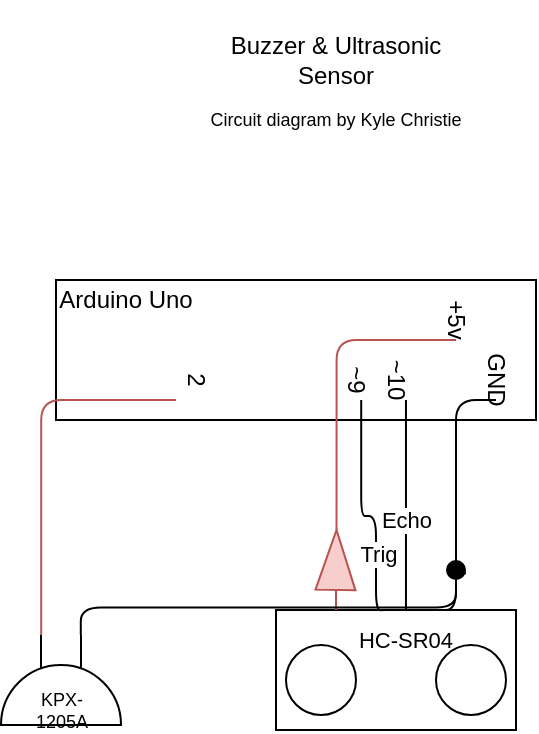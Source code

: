 <mxfile version="13.4.6" type="device"><diagram name="Page-1" id="7e0a89b8-554c-2b80-1dc8-d5c74ca68de4"><mxGraphModel dx="1237" dy="668" grid="1" gridSize="10" guides="1" tooltips="1" connect="1" arrows="1" fold="1" page="1" pageScale="1" pageWidth="1100" pageHeight="850" background="#ffffff" math="0" shadow="0"><root><mxCell id="0"/><mxCell id="1" parent="0"/><mxCell id="tWwHZ7vL-gijrNWk6enp-43" value="" style="group" vertex="1" connectable="0" parent="1"><mxGeometry x="372.5" y="60" width="267.5" height="365" as="geometry"/></mxCell><mxCell id="tWwHZ7vL-gijrNWk6enp-10" value="Buzzer &amp;amp; Ultrasonic Sensor" style="text;html=1;strokeColor=none;fillColor=none;align=center;verticalAlign=middle;whiteSpace=wrap;rounded=0;" vertex="1" parent="tWwHZ7vL-gijrNWk6enp-43"><mxGeometry x="97.5" width="140" height="60" as="geometry"/></mxCell><mxCell id="tWwHZ7vL-gijrNWk6enp-11" value="" style="group" vertex="1" connectable="0" parent="tWwHZ7vL-gijrNWk6enp-43"><mxGeometry x="7.5" y="140" width="260" height="70" as="geometry"/></mxCell><mxCell id="tWwHZ7vL-gijrNWk6enp-1" value="" style="rounded=0;whiteSpace=wrap;html=1;" vertex="1" parent="tWwHZ7vL-gijrNWk6enp-11"><mxGeometry x="20" width="240" height="70" as="geometry"/></mxCell><mxCell id="tWwHZ7vL-gijrNWk6enp-3" value="Arduino Uno" style="text;html=1;strokeColor=none;fillColor=none;align=center;verticalAlign=middle;whiteSpace=wrap;rounded=0;" vertex="1" parent="tWwHZ7vL-gijrNWk6enp-11"><mxGeometry width="110" height="20" as="geometry"/></mxCell><mxCell id="tWwHZ7vL-gijrNWk6enp-4" value="2" style="text;html=1;strokeColor=none;fillColor=none;align=center;verticalAlign=middle;whiteSpace=wrap;rounded=0;rotation=90;" vertex="1" parent="tWwHZ7vL-gijrNWk6enp-11"><mxGeometry x="70" y="40" width="40" height="20" as="geometry"/></mxCell><mxCell id="tWwHZ7vL-gijrNWk6enp-5" value="~9" style="text;html=1;strokeColor=none;fillColor=none;align=center;verticalAlign=middle;whiteSpace=wrap;rounded=0;rotation=90;" vertex="1" parent="tWwHZ7vL-gijrNWk6enp-11"><mxGeometry x="150" y="40" width="40" height="20" as="geometry"/></mxCell><mxCell id="tWwHZ7vL-gijrNWk6enp-6" value="~10" style="text;html=1;strokeColor=none;fillColor=none;align=center;verticalAlign=middle;whiteSpace=wrap;rounded=0;rotation=90;" vertex="1" parent="tWwHZ7vL-gijrNWk6enp-11"><mxGeometry x="170" y="40" width="40" height="20" as="geometry"/></mxCell><mxCell id="tWwHZ7vL-gijrNWk6enp-7" value="GND" style="text;html=1;strokeColor=none;fillColor=none;align=center;verticalAlign=middle;whiteSpace=wrap;rounded=0;rotation=90;" vertex="1" parent="tWwHZ7vL-gijrNWk6enp-11"><mxGeometry x="220" y="40" width="40" height="20" as="geometry"/></mxCell><mxCell id="tWwHZ7vL-gijrNWk6enp-8" value="+5v" style="text;html=1;strokeColor=none;fillColor=none;align=center;verticalAlign=middle;whiteSpace=wrap;rounded=0;rotation=90;" vertex="1" parent="tWwHZ7vL-gijrNWk6enp-11"><mxGeometry x="200" y="10" width="40" height="20" as="geometry"/></mxCell><mxCell id="tWwHZ7vL-gijrNWk6enp-12" value="" style="pointerEvents=1;verticalLabelPosition=bottom;shadow=0;dashed=0;align=center;html=1;verticalAlign=top;shape=mxgraph.electrical.electro-mechanical.buzzer;rotation=-90;" vertex="1" parent="tWwHZ7vL-gijrNWk6enp-43"><mxGeometry x="7.5" y="310" width="45" height="60" as="geometry"/></mxCell><mxCell id="tWwHZ7vL-gijrNWk6enp-23" value="" style="group" vertex="1" connectable="0" parent="tWwHZ7vL-gijrNWk6enp-43"><mxGeometry x="137.5" y="290" width="120" height="75" as="geometry"/></mxCell><mxCell id="tWwHZ7vL-gijrNWk6enp-13" value="" style="rounded=0;whiteSpace=wrap;html=1;" vertex="1" parent="tWwHZ7vL-gijrNWk6enp-23"><mxGeometry y="15" width="120" height="60" as="geometry"/></mxCell><mxCell id="tWwHZ7vL-gijrNWk6enp-14" value="" style="ellipse;whiteSpace=wrap;html=1;aspect=fixed;" vertex="1" parent="tWwHZ7vL-gijrNWk6enp-23"><mxGeometry x="5" y="32.5" width="35" height="35" as="geometry"/></mxCell><mxCell id="tWwHZ7vL-gijrNWk6enp-15" value="" style="ellipse;whiteSpace=wrap;html=1;aspect=fixed;" vertex="1" parent="tWwHZ7vL-gijrNWk6enp-23"><mxGeometry x="80" y="32.5" width="35" height="35" as="geometry"/></mxCell><mxCell id="tWwHZ7vL-gijrNWk6enp-16" value="HC-SR04" style="text;html=1;strokeColor=none;fillColor=none;align=center;verticalAlign=middle;whiteSpace=wrap;rounded=0;fontSize=11;" vertex="1" parent="tWwHZ7vL-gijrNWk6enp-23"><mxGeometry x="30" y="20" width="70" height="20" as="geometry"/></mxCell><mxCell id="tWwHZ7vL-gijrNWk6enp-30" value="" style="group" vertex="1" connectable="0" parent="tWwHZ7vL-gijrNWk6enp-23"><mxGeometry x="44.98" width="29.97" height="15" as="geometry"/></mxCell><mxCell id="tWwHZ7vL-gijrNWk6enp-21" value="" style="endArrow=none;html=1;entryX=0.75;entryY=0.251;entryDx=0;entryDy=0;entryPerimeter=0;" edge="1" parent="tWwHZ7vL-gijrNWk6enp-30" target="tWwHZ7vL-gijrNWk6enp-6"><mxGeometry width="50" height="50" relative="1" as="geometry"><mxPoint x="20" y="15" as="sourcePoint"/><mxPoint x="20" as="targetPoint"/><Array as="points"/></mxGeometry></mxCell><mxCell id="tWwHZ7vL-gijrNWk6enp-32" value="Echo" style="edgeLabel;html=1;align=center;verticalAlign=middle;resizable=0;points=[];" vertex="1" connectable="0" parent="tWwHZ7vL-gijrNWk6enp-21"><mxGeometry x="-0.297" relative="1" as="geometry"><mxPoint x="0.02" y="-8.06" as="offset"/></mxGeometry></mxCell><mxCell id="tWwHZ7vL-gijrNWk6enp-18" value="" style="endArrow=none;html=1;exitX=0.25;exitY=0;exitDx=0;exitDy=0;fillColor=#f8cecc;strokeColor=#b85450;edgeStyle=orthogonalEdgeStyle;" edge="1" parent="tWwHZ7vL-gijrNWk6enp-23"><mxGeometry width="50" height="50" relative="1" as="geometry"><mxPoint x="30.0" y="15" as="sourcePoint"/><mxPoint x="30.0" as="targetPoint"/></mxGeometry></mxCell><mxCell id="tWwHZ7vL-gijrNWk6enp-22" value="" style="endArrow=none;html=1;entryX=0.75;entryY=0.5;entryDx=0;entryDy=0;entryPerimeter=0;edgeStyle=orthogonalEdgeStyle;" edge="1" parent="tWwHZ7vL-gijrNWk6enp-23" target="tWwHZ7vL-gijrNWk6enp-7"><mxGeometry width="50" height="50" relative="1" as="geometry"><mxPoint x="80.0" y="15" as="sourcePoint"/><mxPoint x="80.0" as="targetPoint"/><Array as="points"><mxPoint x="90" y="15"/><mxPoint x="90" y="-90"/></Array></mxGeometry></mxCell><mxCell id="tWwHZ7vL-gijrNWk6enp-24" value="" style="endArrow=none;html=1;exitX=1;exitY=0.335;exitDx=0;exitDy=0;exitPerimeter=0;entryX=0.75;entryY=1;entryDx=0;entryDy=0;fillColor=#f8cecc;strokeColor=#b85450;edgeStyle=orthogonalEdgeStyle;" edge="1" parent="tWwHZ7vL-gijrNWk6enp-43" source="tWwHZ7vL-gijrNWk6enp-12" target="tWwHZ7vL-gijrNWk6enp-4"><mxGeometry width="50" height="50" relative="1" as="geometry"><mxPoint x="197.5" y="350" as="sourcePoint"/><mxPoint x="247.5" y="300" as="targetPoint"/></mxGeometry></mxCell><mxCell id="tWwHZ7vL-gijrNWk6enp-25" value="" style="endArrow=none;html=1;exitX=1;exitY=0.665;exitDx=0;exitDy=0;exitPerimeter=0;edgeStyle=orthogonalEdgeStyle;" edge="1" parent="tWwHZ7vL-gijrNWk6enp-43" source="tWwHZ7vL-gijrNWk6enp-40"><mxGeometry width="50" height="50" relative="1" as="geometry"><mxPoint x="37.5" y="320" as="sourcePoint"/><mxPoint x="227.5" y="270" as="targetPoint"/></mxGeometry></mxCell><mxCell id="tWwHZ7vL-gijrNWk6enp-20" value="" style="endArrow=none;html=1;entryX=0.75;entryY=0.37;entryDx=0;entryDy=0;entryPerimeter=0;exitX=0.454;exitY=0.001;exitDx=0;exitDy=0;exitPerimeter=0;edgeStyle=orthogonalEdgeStyle;" edge="1" parent="tWwHZ7vL-gijrNWk6enp-43" source="tWwHZ7vL-gijrNWk6enp-13" target="tWwHZ7vL-gijrNWk6enp-5"><mxGeometry width="50" height="50" relative="1" as="geometry"><mxPoint x="192.5" y="300" as="sourcePoint"/><mxPoint x="192.5" y="290" as="targetPoint"/><Array as="points"><mxPoint x="187.5" y="305"/><mxPoint x="187.5" y="258"/><mxPoint x="180.5" y="258"/></Array></mxGeometry></mxCell><mxCell id="tWwHZ7vL-gijrNWk6enp-31" value="Trig" style="edgeLabel;html=1;align=center;verticalAlign=middle;resizable=0;points=[];" vertex="1" connectable="0" parent="tWwHZ7vL-gijrNWk6enp-20"><mxGeometry x="-0.441" y="-1" relative="1" as="geometry"><mxPoint as="offset"/></mxGeometry></mxCell><mxCell id="tWwHZ7vL-gijrNWk6enp-33" value="" style="triangle;whiteSpace=wrap;html=1;rotation=-89;fillColor=#f8cecc;strokeColor=#b85450;" vertex="1" parent="tWwHZ7vL-gijrNWk6enp-43"><mxGeometry x="152.5" y="270" width="30" height="20" as="geometry"/></mxCell><mxCell id="tWwHZ7vL-gijrNWk6enp-34" value="" style="endArrow=none;html=1;entryX=1;entryY=0.5;entryDx=0;entryDy=0;exitX=0.75;exitY=0.5;exitDx=0;exitDy=0;exitPerimeter=0;fillColor=#f8cecc;strokeColor=#b85450;edgeStyle=orthogonalEdgeStyle;" edge="1" parent="tWwHZ7vL-gijrNWk6enp-43" source="tWwHZ7vL-gijrNWk6enp-8" target="tWwHZ7vL-gijrNWk6enp-33"><mxGeometry width="50" height="50" relative="1" as="geometry"><mxPoint x="97.5" y="330" as="sourcePoint"/><mxPoint x="147.5" y="280" as="targetPoint"/></mxGeometry></mxCell><mxCell id="tWwHZ7vL-gijrNWk6enp-39" value="KPX-1205A" style="text;html=1;strokeColor=none;fillColor=none;align=center;verticalAlign=middle;whiteSpace=wrap;rounded=0;fontSize=9;" vertex="1" parent="tWwHZ7vL-gijrNWk6enp-43"><mxGeometry x="20" y="345" width="20" height="20" as="geometry"/></mxCell><mxCell id="tWwHZ7vL-gijrNWk6enp-40" value="" style="ellipse;whiteSpace=wrap;html=1;aspect=fixed;fontSize=11;fillColor=#000000;strokeColor=none;" vertex="1" parent="tWwHZ7vL-gijrNWk6enp-43"><mxGeometry x="222.5" y="280" width="10" height="10" as="geometry"/></mxCell><mxCell id="tWwHZ7vL-gijrNWk6enp-41" value="" style="endArrow=none;html=1;exitX=1;exitY=0.665;exitDx=0;exitDy=0;exitPerimeter=0;edgeStyle=orthogonalEdgeStyle;" edge="1" parent="tWwHZ7vL-gijrNWk6enp-43" source="tWwHZ7vL-gijrNWk6enp-12" target="tWwHZ7vL-gijrNWk6enp-40"><mxGeometry width="50" height="50" relative="1" as="geometry"><mxPoint x="39.9" y="317.5" as="sourcePoint"/><mxPoint x="227.5" y="270" as="targetPoint"/></mxGeometry></mxCell><mxCell id="tWwHZ7vL-gijrNWk6enp-42" value="Circuit diagram by Kyle Christie" style="text;html=1;strokeColor=none;fillColor=none;align=center;verticalAlign=middle;whiteSpace=wrap;rounded=0;fontSize=9;" vertex="1" parent="tWwHZ7vL-gijrNWk6enp-43"><mxGeometry x="102.5" y="50" width="130" height="20" as="geometry"/></mxCell></root></mxGraphModel></diagram></mxfile>